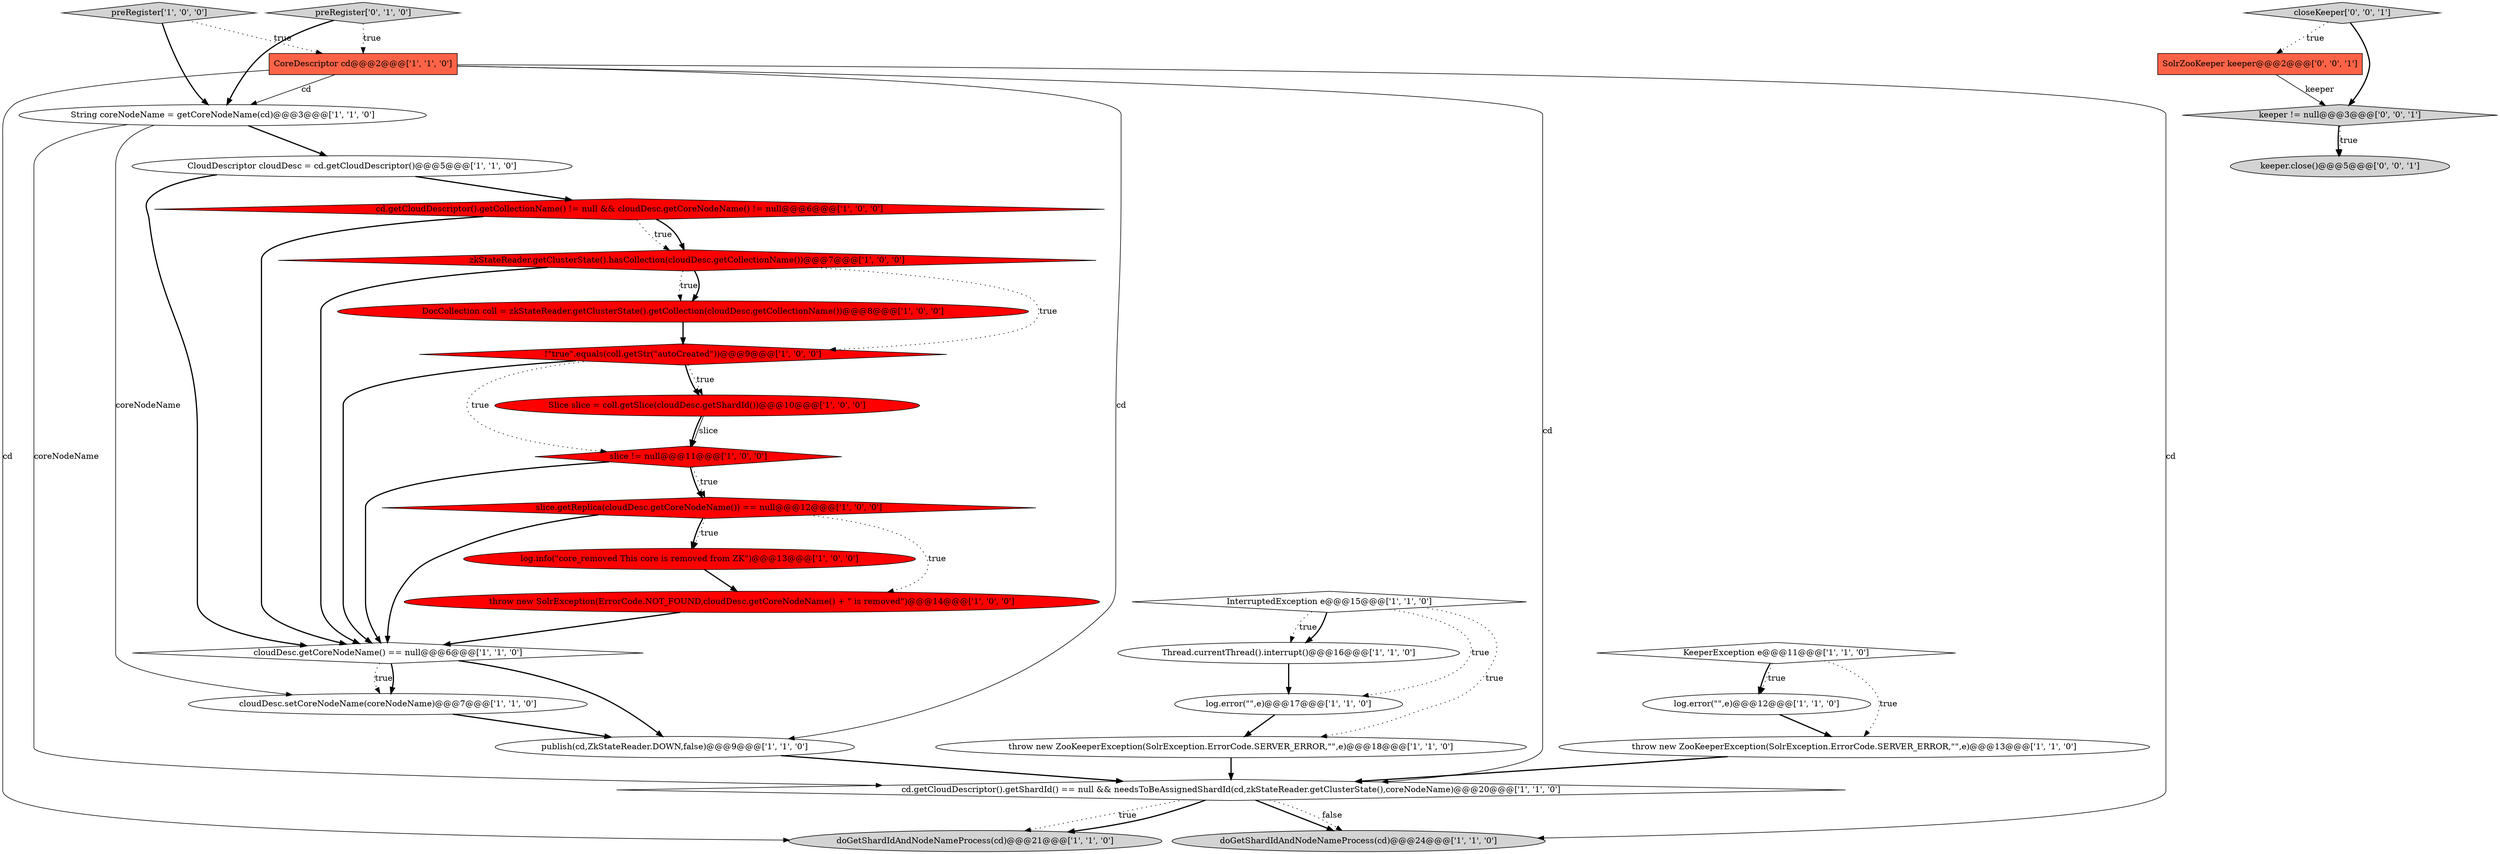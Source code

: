 digraph {
20 [style = filled, label = "String coreNodeName = getCoreNodeName(cd)@@@3@@@['1', '1', '0']", fillcolor = white, shape = ellipse image = "AAA0AAABBB1BBB"];
10 [style = filled, label = "cloudDesc.getCoreNodeName() == null@@@6@@@['1', '1', '0']", fillcolor = white, shape = diamond image = "AAA0AAABBB1BBB"];
22 [style = filled, label = "DocCollection coll = zkStateReader.getClusterState().getCollection(cloudDesc.getCollectionName())@@@8@@@['1', '0', '0']", fillcolor = red, shape = ellipse image = "AAA1AAABBB1BBB"];
19 [style = filled, label = "cd.getCloudDescriptor().getCollectionName() != null && cloudDesc.getCoreNodeName() != null@@@6@@@['1', '0', '0']", fillcolor = red, shape = diamond image = "AAA1AAABBB1BBB"];
8 [style = filled, label = "CloudDescriptor cloudDesc = cd.getCloudDescriptor()@@@5@@@['1', '1', '0']", fillcolor = white, shape = ellipse image = "AAA0AAABBB1BBB"];
14 [style = filled, label = "CoreDescriptor cd@@@2@@@['1', '1', '0']", fillcolor = tomato, shape = box image = "AAA0AAABBB1BBB"];
24 [style = filled, label = "doGetShardIdAndNodeNameProcess(cd)@@@24@@@['1', '1', '0']", fillcolor = lightgray, shape = ellipse image = "AAA0AAABBB1BBB"];
28 [style = filled, label = "closeKeeper['0', '0', '1']", fillcolor = lightgray, shape = diamond image = "AAA0AAABBB3BBB"];
17 [style = filled, label = "KeeperException e@@@11@@@['1', '1', '0']", fillcolor = white, shape = diamond image = "AAA0AAABBB1BBB"];
30 [style = filled, label = "keeper.close()@@@5@@@['0', '0', '1']", fillcolor = lightgray, shape = ellipse image = "AAA0AAABBB3BBB"];
21 [style = filled, label = "slice.getReplica(cloudDesc.getCoreNodeName()) == null@@@12@@@['1', '0', '0']", fillcolor = red, shape = diamond image = "AAA1AAABBB1BBB"];
0 [style = filled, label = "log.info(\"core_removed This core is removed from ZK\")@@@13@@@['1', '0', '0']", fillcolor = red, shape = ellipse image = "AAA1AAABBB1BBB"];
6 [style = filled, label = "throw new ZooKeeperException(SolrException.ErrorCode.SERVER_ERROR,\"\",e)@@@18@@@['1', '1', '0']", fillcolor = white, shape = ellipse image = "AAA0AAABBB1BBB"];
27 [style = filled, label = "SolrZooKeeper keeper@@@2@@@['0', '0', '1']", fillcolor = tomato, shape = box image = "AAA0AAABBB3BBB"];
3 [style = filled, label = "slice != null@@@11@@@['1', '0', '0']", fillcolor = red, shape = diamond image = "AAA1AAABBB1BBB"];
2 [style = filled, label = "cloudDesc.setCoreNodeName(coreNodeName)@@@7@@@['1', '1', '0']", fillcolor = white, shape = ellipse image = "AAA0AAABBB1BBB"];
5 [style = filled, label = "InterruptedException e@@@15@@@['1', '1', '0']", fillcolor = white, shape = diamond image = "AAA0AAABBB1BBB"];
29 [style = filled, label = "keeper != null@@@3@@@['0', '0', '1']", fillcolor = lightgray, shape = diamond image = "AAA0AAABBB3BBB"];
16 [style = filled, label = "throw new SolrException(ErrorCode.NOT_FOUND,cloudDesc.getCoreNodeName() + \" is removed\")@@@14@@@['1', '0', '0']", fillcolor = red, shape = ellipse image = "AAA1AAABBB1BBB"];
9 [style = filled, label = "log.error(\"\",e)@@@17@@@['1', '1', '0']", fillcolor = white, shape = ellipse image = "AAA0AAABBB1BBB"];
4 [style = filled, label = "!\"true\".equals(coll.getStr(\"autoCreated\"))@@@9@@@['1', '0', '0']", fillcolor = red, shape = diamond image = "AAA1AAABBB1BBB"];
1 [style = filled, label = "log.error(\"\",e)@@@12@@@['1', '1', '0']", fillcolor = white, shape = ellipse image = "AAA0AAABBB1BBB"];
12 [style = filled, label = "Slice slice = coll.getSlice(cloudDesc.getShardId())@@@10@@@['1', '0', '0']", fillcolor = red, shape = ellipse image = "AAA1AAABBB1BBB"];
26 [style = filled, label = "preRegister['0', '1', '0']", fillcolor = lightgray, shape = diamond image = "AAA0AAABBB2BBB"];
13 [style = filled, label = "publish(cd,ZkStateReader.DOWN,false)@@@9@@@['1', '1', '0']", fillcolor = white, shape = ellipse image = "AAA0AAABBB1BBB"];
15 [style = filled, label = "zkStateReader.getClusterState().hasCollection(cloudDesc.getCollectionName())@@@7@@@['1', '0', '0']", fillcolor = red, shape = diamond image = "AAA1AAABBB1BBB"];
23 [style = filled, label = "doGetShardIdAndNodeNameProcess(cd)@@@21@@@['1', '1', '0']", fillcolor = lightgray, shape = ellipse image = "AAA0AAABBB1BBB"];
7 [style = filled, label = "cd.getCloudDescriptor().getShardId() == null && needsToBeAssignedShardId(cd,zkStateReader.getClusterState(),coreNodeName)@@@20@@@['1', '1', '0']", fillcolor = white, shape = diamond image = "AAA0AAABBB1BBB"];
25 [style = filled, label = "preRegister['1', '0', '0']", fillcolor = lightgray, shape = diamond image = "AAA0AAABBB1BBB"];
11 [style = filled, label = "throw new ZooKeeperException(SolrException.ErrorCode.SERVER_ERROR,\"\",e)@@@13@@@['1', '1', '0']", fillcolor = white, shape = ellipse image = "AAA0AAABBB1BBB"];
18 [style = filled, label = "Thread.currentThread().interrupt()@@@16@@@['1', '1', '0']", fillcolor = white, shape = ellipse image = "AAA0AAABBB1BBB"];
4->10 [style = bold, label=""];
14->13 [style = solid, label="cd"];
21->10 [style = bold, label=""];
0->16 [style = bold, label=""];
8->10 [style = bold, label=""];
12->3 [style = solid, label="slice"];
20->7 [style = solid, label="coreNodeName"];
15->10 [style = bold, label=""];
28->29 [style = bold, label=""];
14->7 [style = solid, label="cd"];
20->2 [style = solid, label="coreNodeName"];
17->1 [style = bold, label=""];
21->0 [style = bold, label=""];
5->18 [style = dotted, label="true"];
29->30 [style = bold, label=""];
16->10 [style = bold, label=""];
8->19 [style = bold, label=""];
17->1 [style = dotted, label="true"];
21->0 [style = dotted, label="true"];
14->24 [style = solid, label="cd"];
17->11 [style = dotted, label="true"];
5->6 [style = dotted, label="true"];
19->10 [style = bold, label=""];
15->22 [style = dotted, label="true"];
5->18 [style = bold, label=""];
25->14 [style = dotted, label="true"];
14->20 [style = solid, label="cd"];
19->15 [style = dotted, label="true"];
15->4 [style = dotted, label="true"];
15->22 [style = bold, label=""];
1->11 [style = bold, label=""];
22->4 [style = bold, label=""];
2->13 [style = bold, label=""];
9->6 [style = bold, label=""];
3->10 [style = bold, label=""];
7->24 [style = bold, label=""];
20->8 [style = bold, label=""];
25->20 [style = bold, label=""];
4->3 [style = dotted, label="true"];
7->23 [style = dotted, label="true"];
10->13 [style = bold, label=""];
10->2 [style = dotted, label="true"];
3->21 [style = dotted, label="true"];
13->7 [style = bold, label=""];
7->24 [style = dotted, label="false"];
26->14 [style = dotted, label="true"];
7->23 [style = bold, label=""];
14->23 [style = solid, label="cd"];
18->9 [style = bold, label=""];
29->30 [style = dotted, label="true"];
4->12 [style = bold, label=""];
5->9 [style = dotted, label="true"];
3->21 [style = bold, label=""];
10->2 [style = bold, label=""];
12->3 [style = bold, label=""];
28->27 [style = dotted, label="true"];
21->16 [style = dotted, label="true"];
19->15 [style = bold, label=""];
6->7 [style = bold, label=""];
4->12 [style = dotted, label="true"];
11->7 [style = bold, label=""];
26->20 [style = bold, label=""];
27->29 [style = solid, label="keeper"];
}
